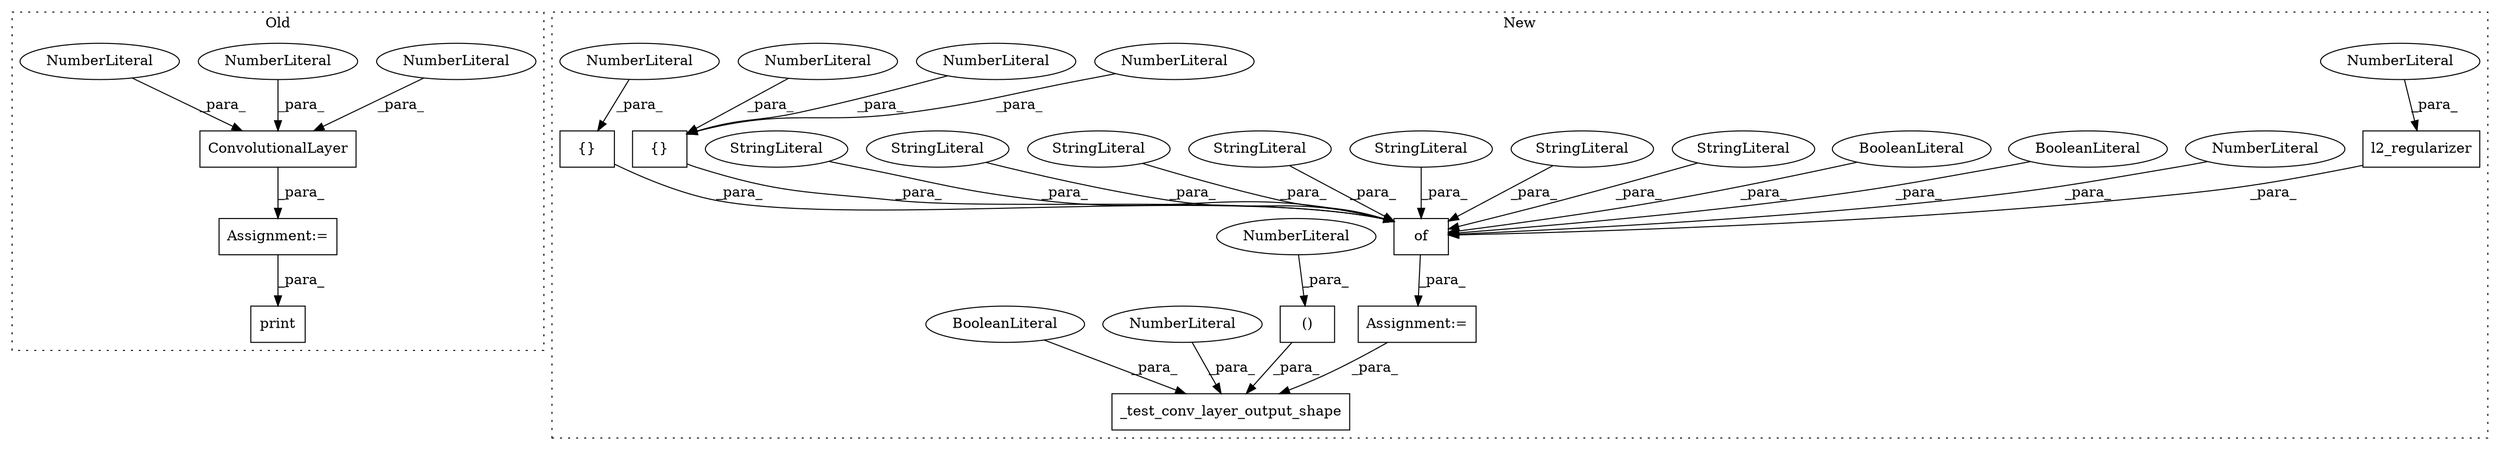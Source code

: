 digraph G {
subgraph cluster0 {
1 [label="print" a="32" s="5275,5289" l="6,1" shape="box"];
12 [label="Assignment:=" a="7" s="5152" l="1" shape="box"];
23 [label="ConvolutionalLayer" a="32" s="5153,5230" l="19,1" shape="box"];
24 [label="NumberLiteral" a="34" s="5177" l="1" shape="ellipse"];
25 [label="NumberLiteral" a="34" s="5172" l="2" shape="ellipse"];
26 [label="NumberLiteral" a="34" s="5175" l="1" shape="ellipse"];
label = "Old";
style="dotted";
}
subgraph cluster1 {
2 [label="l2_regularizer" a="32" s="6018,6036" l="15,1" shape="box"];
3 [label="NumberLiteral" a="34" s="6033" l="3" shape="ellipse"];
4 [label="of" a="32" s="5808,6037" l="3,1" shape="box"];
5 [label="NumberLiteral" a="34" s="5827" l="2" shape="ellipse"];
6 [label="{}" a="4" s="5879,5885" l="1,1" shape="box"];
7 [label="NumberLiteral" a="34" s="5882" l="1" shape="ellipse"];
8 [label="NumberLiteral" a="34" s="5884" l="1" shape="ellipse"];
9 [label="BooleanLiteral" a="9" s="5899" l="5" shape="ellipse"];
10 [label="BooleanLiteral" a="9" s="5915" l="4" shape="ellipse"];
11 [label="StringLiteral" a="45" s="5932" l="7" shape="ellipse"];
13 [label="Assignment:=" a="7" s="5803" l="1" shape="box"];
14 [label="StringLiteral" a="45" s="5830" l="13" shape="ellipse"];
15 [label="StringLiteral" a="45" s="5887" l="11" shape="ellipse"];
16 [label="StringLiteral" a="45" s="5905" l="9" shape="ellipse"];
17 [label="StringLiteral" a="45" s="5811" l="15" shape="ellipse"];
18 [label="StringLiteral" a="45" s="5920" l="11" shape="ellipse"];
19 [label="StringLiteral" a="45" s="5989" l="15" shape="ellipse"];
20 [label="{}" a="4" s="5853,5859" l="1,1" shape="box"];
21 [label="NumberLiteral" a="34" s="5880" l="1" shape="ellipse"];
22 [label="NumberLiteral" a="34" s="5858" l="1" shape="ellipse"];
27 [label="_test_conv_layer_output_shape" a="32" s="6049,6164" l="30,1" shape="box"];
28 [label="()" a="106" s="6098" l="60" shape="box"];
29 [label="NumberLiteral" a="34" s="6112" l="2" shape="ellipse"];
30 [label="NumberLiteral" a="34" s="6079" l="1" shape="ellipse"];
31 [label="BooleanLiteral" a="9" s="6160" l="4" shape="ellipse"];
label = "New";
style="dotted";
}
2 -> 4 [label="_para_"];
3 -> 2 [label="_para_"];
4 -> 13 [label="_para_"];
5 -> 4 [label="_para_"];
6 -> 4 [label="_para_"];
7 -> 6 [label="_para_"];
8 -> 6 [label="_para_"];
9 -> 4 [label="_para_"];
10 -> 4 [label="_para_"];
11 -> 4 [label="_para_"];
12 -> 1 [label="_para_"];
13 -> 27 [label="_para_"];
14 -> 4 [label="_para_"];
15 -> 4 [label="_para_"];
16 -> 4 [label="_para_"];
17 -> 4 [label="_para_"];
18 -> 4 [label="_para_"];
19 -> 4 [label="_para_"];
20 -> 4 [label="_para_"];
21 -> 6 [label="_para_"];
22 -> 20 [label="_para_"];
23 -> 12 [label="_para_"];
24 -> 23 [label="_para_"];
25 -> 23 [label="_para_"];
26 -> 23 [label="_para_"];
28 -> 27 [label="_para_"];
29 -> 28 [label="_para_"];
30 -> 27 [label="_para_"];
31 -> 27 [label="_para_"];
}
